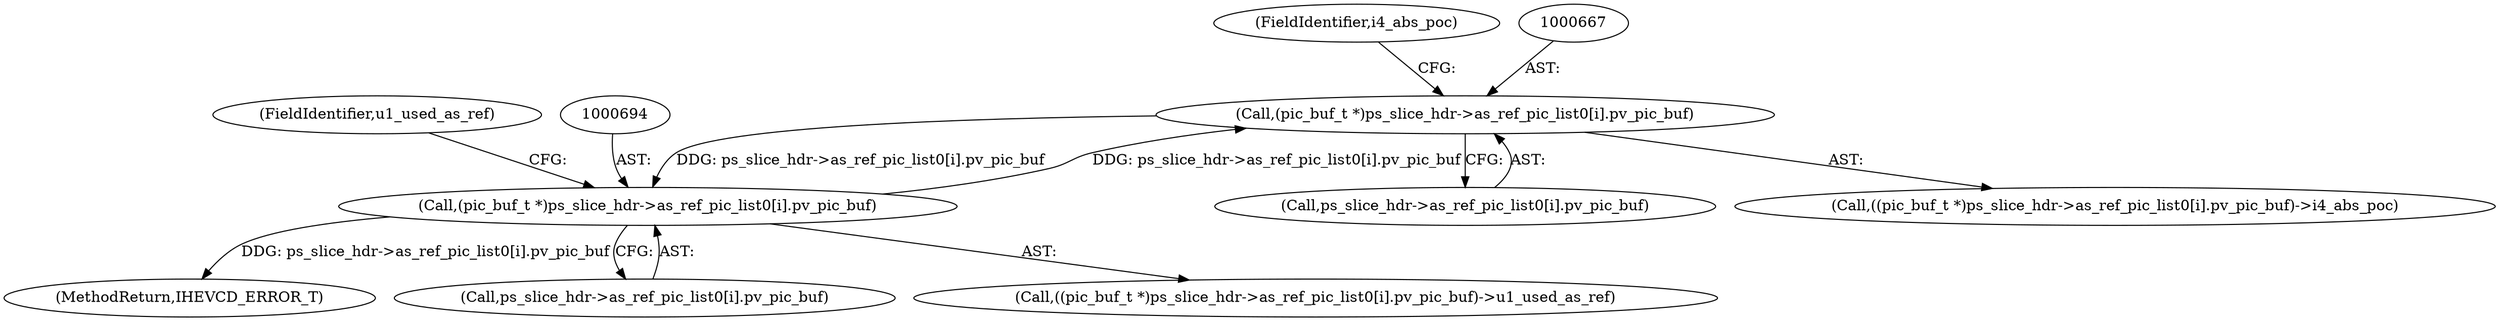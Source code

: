 digraph "0_Android_bcfc7124f6ef9f1ec128fb2e90de774a5b33d199_0@array" {
"1000666" [label="(Call,(pic_buf_t *)ps_slice_hdr->as_ref_pic_list0[i].pv_pic_buf)"];
"1000693" [label="(Call,(pic_buf_t *)ps_slice_hdr->as_ref_pic_list0[i].pv_pic_buf)"];
"1000666" [label="(Call,(pic_buf_t *)ps_slice_hdr->as_ref_pic_list0[i].pv_pic_buf)"];
"1000668" [label="(Call,ps_slice_hdr->as_ref_pic_list0[i].pv_pic_buf)"];
"1005079" [label="(MethodReturn,IHEVCD_ERROR_T)"];
"1000665" [label="(Call,((pic_buf_t *)ps_slice_hdr->as_ref_pic_list0[i].pv_pic_buf)->i4_abs_poc)"];
"1000695" [label="(Call,ps_slice_hdr->as_ref_pic_list0[i].pv_pic_buf)"];
"1000675" [label="(FieldIdentifier,i4_abs_poc)"];
"1000693" [label="(Call,(pic_buf_t *)ps_slice_hdr->as_ref_pic_list0[i].pv_pic_buf)"];
"1000702" [label="(FieldIdentifier,u1_used_as_ref)"];
"1000666" [label="(Call,(pic_buf_t *)ps_slice_hdr->as_ref_pic_list0[i].pv_pic_buf)"];
"1000692" [label="(Call,((pic_buf_t *)ps_slice_hdr->as_ref_pic_list0[i].pv_pic_buf)->u1_used_as_ref)"];
"1000666" -> "1000665"  [label="AST: "];
"1000666" -> "1000668"  [label="CFG: "];
"1000667" -> "1000666"  [label="AST: "];
"1000668" -> "1000666"  [label="AST: "];
"1000675" -> "1000666"  [label="CFG: "];
"1000693" -> "1000666"  [label="DDG: ps_slice_hdr->as_ref_pic_list0[i].pv_pic_buf"];
"1000666" -> "1000693"  [label="DDG: ps_slice_hdr->as_ref_pic_list0[i].pv_pic_buf"];
"1000693" -> "1000692"  [label="AST: "];
"1000693" -> "1000695"  [label="CFG: "];
"1000694" -> "1000693"  [label="AST: "];
"1000695" -> "1000693"  [label="AST: "];
"1000702" -> "1000693"  [label="CFG: "];
"1000693" -> "1005079"  [label="DDG: ps_slice_hdr->as_ref_pic_list0[i].pv_pic_buf"];
}
